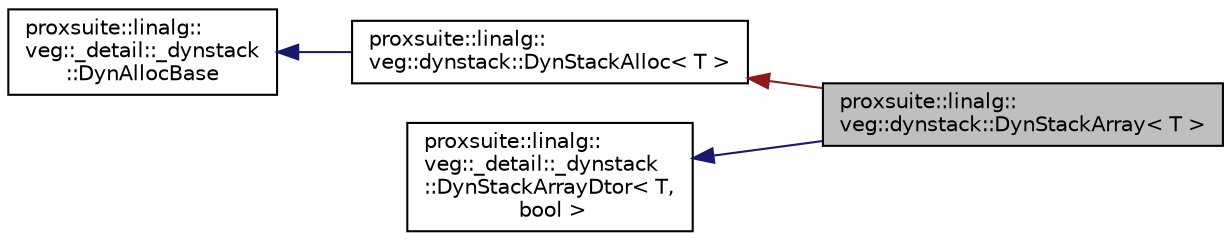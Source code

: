digraph "proxsuite::linalg::veg::dynstack::DynStackArray&lt; T &gt;"
{
 // LATEX_PDF_SIZE
  bgcolor="transparent";
  edge [fontname="Helvetica",fontsize="10",labelfontname="Helvetica",labelfontsize="10"];
  node [fontname="Helvetica",fontsize="10",shape=record];
  rankdir="LR";
  Node1 [label="proxsuite::linalg::\lveg::dynstack::DynStackArray\< T \>",height=0.2,width=0.4,color="black", fillcolor="grey75", style="filled", fontcolor="black",tooltip=" "];
  Node2 -> Node1 [dir="back",color="firebrick4",fontsize="10",style="solid",fontname="Helvetica"];
  Node2 [label="proxsuite::linalg::\lveg::dynstack::DynStackAlloc\< T \>",height=0.2,width=0.4,color="black",URL="$structproxsuite_1_1linalg_1_1veg_1_1dynstack_1_1_dyn_stack_alloc.html",tooltip=" "];
  Node3 -> Node2 [dir="back",color="midnightblue",fontsize="10",style="solid",fontname="Helvetica"];
  Node3 [label="proxsuite::linalg::\lveg::_detail::_dynstack\l::DynAllocBase",height=0.2,width=0.4,color="black",URL="$structproxsuite_1_1linalg_1_1veg_1_1__detail_1_1__dynstack_1_1_dyn_alloc_base.html",tooltip=" "];
  Node4 -> Node1 [dir="back",color="midnightblue",fontsize="10",style="solid",fontname="Helvetica"];
  Node4 [label="proxsuite::linalg::\lveg::_detail::_dynstack\l::DynStackArrayDtor\< T,\l bool \>",height=0.2,width=0.4,color="black",URL="$structproxsuite_1_1linalg_1_1veg_1_1__detail_1_1__dynstack_1_1_dyn_stack_array_dtor.html",tooltip=" "];
}

